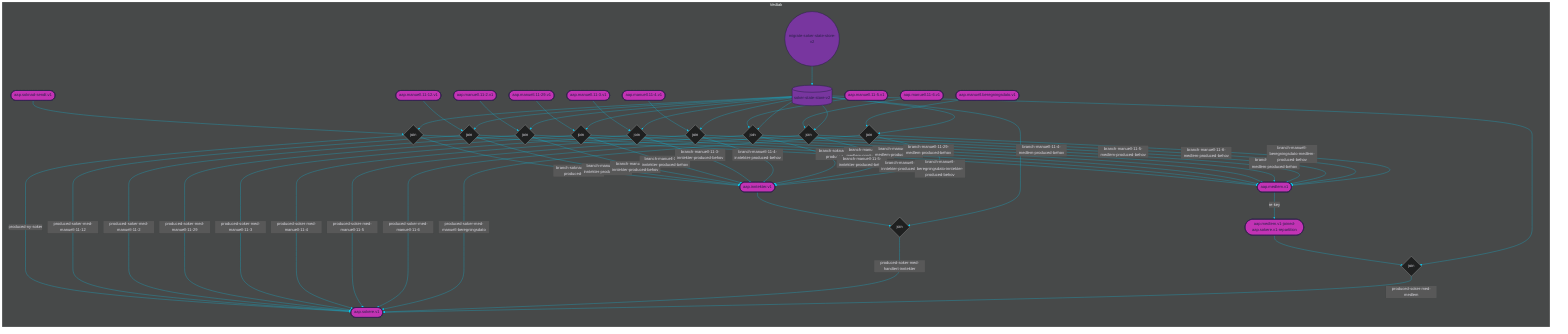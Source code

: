 %%{init: {'theme': 'dark', 'themeVariables': { 'primaryColor': '#07cff6', 'textColor': '#dad9e0', 'lineColor': '#07cff6'}}}%%

graph LR

subgraph Vedtak
    %% TOPICS
    aap.soknad-sendt.v1([aap.soknad-sendt.v1])
	aap.manuell.11-12.v1([aap.manuell.11-12.v1])
	aap.manuell.11-2.v1([aap.manuell.11-2.v1])
	aap.manuell.11-29.v1([aap.manuell.11-29.v1])
	aap.manuell.11-3.v1([aap.manuell.11-3.v1])
	aap.manuell.11-4.v1([aap.manuell.11-4.v1])
	aap.manuell.11-5.v1([aap.manuell.11-5.v1])
	aap.manuell.11-6.v1([aap.manuell.11-6.v1])
	aap.manuell.beregningsdato.v1([aap.manuell.beregningsdato.v1])
	aap.inntekter.v1([aap.inntekter.v1])
	aap.sokere.v1([aap.sokere.v1])
	aap.medlem.v1-joined-aap.sokere.v1-repartition([aap.medlem.v1-joined-aap.sokere.v1-repartition])
	aap.medlem.v1([aap.medlem.v1])
    
    %% JOINS
    join-0{join}
	join-1{join}
	join-2{join}
	join-3{join}
	join-4{join}
	join-5{join}
	join-6{join}
	join-7{join}
	join-8{join}
	join-9{join}
	join-10{join}
    
    %% STATE STORES
    soker-state-store-v2[(soker-state-store-v2)]
    
    %% PROCESSOR API JOBS
    migrate-soker-state-store-v2((migrate-soker-state-store-v2))
    
    %% JOIN STREAMS
    aap.soknad-sendt.v1 --> join-0
	soker-state-store-v2 --> join-0
	join-0 --> |branch-soknad-inntekter-produced-behov| aap.inntekter.v1
	join-0 --> |branch-soknad-medlem-produced-behov| aap.medlem.v1
	join-0 --> |produced-ny-soker| aap.sokere.v1
	aap.manuell.11-12.v1 --> join-1
	soker-state-store-v2 --> join-1
	join-1 --> |branch-manuell-11-12-inntekter-produced-behov| aap.inntekter.v1
	join-1 --> |branch-manuell-11-12-medlem-produced-behov| aap.medlem.v1
	join-1 --> |produced-soker-med-manuell-11-12| aap.sokere.v1
	aap.manuell.11-2.v1 --> join-2
	soker-state-store-v2 --> join-2
	join-2 --> |branch-manuell-11-2-medlem-produced-behov| aap.medlem.v1
	join-2 --> |branch-manuell-11-2-inntekter-produced-behov| aap.inntekter.v1
	join-2 --> |produced-soker-med-manuell-11-2| aap.sokere.v1
	aap.manuell.11-29.v1 --> join-3
	soker-state-store-v2 --> join-3
	join-3 --> |branch-manuell-11-29-medlem-produced-behov| aap.medlem.v1
	join-3 --> |branch-manuell-11-29-inntekter-produced-behov| aap.inntekter.v1
	join-3 --> |produced-soker-med-manuell-11-29| aap.sokere.v1
	aap.manuell.11-3.v1 --> join-4
	soker-state-store-v2 --> join-4
	join-4 --> |branch-manuell-11-3-inntekter-produced-behov| aap.inntekter.v1
	join-4 --> |branch-manuell-11-3-medlem-produced-behov| aap.medlem.v1
	join-4 --> |produced-soker-med-manuell-11-3| aap.sokere.v1
	aap.manuell.11-4.v1 --> join-5
	soker-state-store-v2 --> join-5
	join-5 --> |produced-soker-med-manuell-11-4| aap.sokere.v1
	join-5 --> |branch-manuell-11-4-medlem-produced-behov| aap.medlem.v1
	join-5 --> |branch-manuell-11-4-inntekter-produced-behov| aap.inntekter.v1
	aap.manuell.11-5.v1 --> join-6
	soker-state-store-v2 --> join-6
	join-6 --> |produced-soker-med-manuell-11-5| aap.sokere.v1
	join-6 --> |branch-manuell-11-5-medlem-produced-behov| aap.medlem.v1
	join-6 --> |branch-manuell-11-5-inntekter-produced-behov| aap.inntekter.v1
	aap.manuell.11-6.v1 --> join-7
	soker-state-store-v2 --> join-7
	join-7 --> |branch-manuell-11-6-medlem-produced-behov| aap.medlem.v1
	join-7 --> |branch-manuell-11-6-inntekter-produced-behov| aap.inntekter.v1
	join-7 --> |produced-soker-med-manuell-11-6| aap.sokere.v1
	aap.manuell.beregningsdato.v1 --> join-8
	soker-state-store-v2 --> join-8
	join-8 --> |branch-manuell-beregningsdato-inntekter-produced-behov| aap.inntekter.v1
	join-8 --> |branch-manuell-beregningsdato-medlem-produced-behov| aap.medlem.v1
	join-8 --> |produced-soker-med-manuell-beregningsdato| aap.sokere.v1
	aap.inntekter.v1 --> join-9
	soker-state-store-v2 --> join-9
	join-9 --> |produced-soker-med-handtert-inntekter| aap.sokere.v1
	aap.medlem.v1-joined-aap.sokere.v1-repartition --> join-10
	soker-state-store-v2 --> join-10
	join-10 --> |produced-soker-med-medlem| aap.sokere.v1
    
    %% JOB STREAMS
    migrate-soker-state-store-v2 --> soker-state-store-v2
    
    %% REPARTITION STREAMS
    aap.medlem.v1 --> |re-key| aap.medlem.v1-joined-aap.sokere.v1-repartition
end

%% COLORS
%% light    #dad9e0
%% purple   #78369f
%% pink     #c233b4
%% dark     #2a204a
%% blue     #07cff6

%% STYLES
style aap.soknad-sendt.v1 fill:#c233b4, stroke:#2a204a, stroke-width:2px, color:#2a204a
style aap.manuell.11-12.v1 fill:#c233b4, stroke:#2a204a, stroke-width:2px, color:#2a204a
style aap.manuell.11-2.v1 fill:#c233b4, stroke:#2a204a, stroke-width:2px, color:#2a204a
style aap.manuell.11-29.v1 fill:#c233b4, stroke:#2a204a, stroke-width:2px, color:#2a204a
style aap.manuell.11-3.v1 fill:#c233b4, stroke:#2a204a, stroke-width:2px, color:#2a204a
style aap.manuell.11-4.v1 fill:#c233b4, stroke:#2a204a, stroke-width:2px, color:#2a204a
style aap.manuell.11-5.v1 fill:#c233b4, stroke:#2a204a, stroke-width:2px, color:#2a204a
style aap.manuell.11-6.v1 fill:#c233b4, stroke:#2a204a, stroke-width:2px, color:#2a204a
style aap.manuell.beregningsdato.v1 fill:#c233b4, stroke:#2a204a, stroke-width:2px, color:#2a204a
style aap.inntekter.v1 fill:#c233b4, stroke:#2a204a, stroke-width:2px, color:#2a204a
style aap.sokere.v1 fill:#c233b4, stroke:#2a204a, stroke-width:2px, color:#2a204a
style aap.medlem.v1-joined-aap.sokere.v1-repartition fill:#c233b4, stroke:#2a204a, stroke-width:2px, color:#2a204a
style aap.medlem.v1 fill:#c233b4, stroke:#2a204a, stroke-width:2px, color:#2a204a
style soker-state-store-v2 fill:#78369f, stroke:#2a204a, stroke-width:2px, color:#2a204a
style migrate-soker-state-store-v2 fill:#78369f, stroke:#2a204a, stroke-width:2px, color:#2a204a